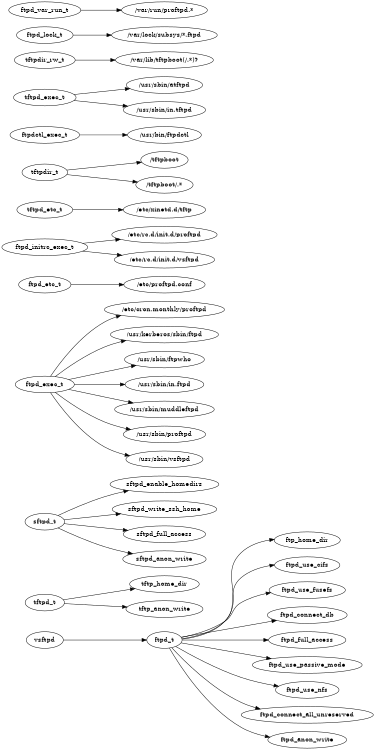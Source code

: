 // None
digraph ftp_test1_full {
rankdir=LR
size="8,5"
	vsftpd
	ftpd_t
		vsftpd -> ftpd_t
	ftp_home_dir
	ftpd_t
		ftpd_t -> ftp_home_dir
	ftpd_use_cifs
	ftpd_t
		ftpd_t -> ftpd_use_cifs
	ftpd_use_fusefs
	ftpd_t
		ftpd_t -> ftpd_use_fusefs
	ftpd_connect_db
	ftpd_t
		ftpd_t -> ftpd_connect_db
	ftpd_full_access
	ftpd_t
		ftpd_t -> ftpd_full_access
	tftp_home_dir
	tftpd_t
		tftpd_t -> tftp_home_dir
	sftpd_enable_homedirs
	sftpd_t
		sftpd_t -> sftpd_enable_homedirs
	ftpd_use_passive_mode
	ftpd_t
		ftpd_t -> ftpd_use_passive_mode
	sftpd_write_ssh_home
	sftpd_t
		sftpd_t -> sftpd_write_ssh_home
	ftpd_use_nfs
	ftpd_t
		ftpd_t -> ftpd_use_nfs
	ftpd_connect_all_unreserved
	ftpd_t
		ftpd_t -> ftpd_connect_all_unreserved
	sftpd_full_access
	sftpd_t
		sftpd_t -> sftpd_full_access
	tftp_anon_write
	tftpd_t
		tftpd_t -> tftp_anon_write
	ftpd_anon_write
	ftpd_t
		ftpd_t -> ftpd_anon_write
	sftpd_anon_write
	sftpd_t
		sftpd_t -> sftpd_anon_write
	"/etc/cron\.monthly/proftpd"
	ftpd_exec_t
		ftpd_exec_t -> "/etc/cron\.monthly/proftpd"
	"/etc/proftpd\.conf"
	ftpd_etc_t
		ftpd_etc_t -> "/etc/proftpd\.conf"
	"/etc/rc\.d/init\.d/proftpd"
	ftpd_initrc_exec_t
		ftpd_initrc_exec_t -> "/etc/rc\.d/init\.d/proftpd"
	"/etc/rc\.d/init\.d/vsftpd"
	ftpd_initrc_exec_t
		ftpd_initrc_exec_t -> "/etc/rc\.d/init\.d/vsftpd"
	"/etc/xinetd\.d/tftp"
	tftpd_etc_t
		tftpd_etc_t -> "/etc/xinetd\.d/tftp"
	"/tftpboot"
	tftpdir_t
		tftpdir_t -> "/tftpboot"
	"/tftpboot/.*"
	tftpdir_t
		tftpdir_t -> "/tftpboot/.*"
	"/usr/bin/ftpdctl"
	ftpdctl_exec_t
		ftpdctl_exec_t -> "/usr/bin/ftpdctl"
	"/usr/kerberos/sbin/ftpd"
	ftpd_exec_t
		ftpd_exec_t -> "/usr/kerberos/sbin/ftpd"
	"/usr/sbin/atftpd"
	tftpd_exec_t
		tftpd_exec_t -> "/usr/sbin/atftpd"
	"/usr/sbin/ftpwho"
	ftpd_exec_t
		ftpd_exec_t -> "/usr/sbin/ftpwho"
	"/usr/sbin/in\.ftpd"
	ftpd_exec_t
		ftpd_exec_t -> "/usr/sbin/in\.ftpd"
	"/usr/sbin/in\.tftpd"
	tftpd_exec_t
		tftpd_exec_t -> "/usr/sbin/in\.tftpd"
	"/usr/sbin/muddleftpd"
	ftpd_exec_t
		ftpd_exec_t -> "/usr/sbin/muddleftpd"
	"/usr/sbin/proftpd"
	ftpd_exec_t
		ftpd_exec_t -> "/usr/sbin/proftpd"
	"/usr/sbin/vsftpd"
	ftpd_exec_t
		ftpd_exec_t -> "/usr/sbin/vsftpd"
	"/var/lib/tftpboot(/.*)?"
	tftpdir_rw_t
		tftpdir_rw_t -> "/var/lib/tftpboot(/.*)?"
	"/var/lock/subsys/*.ftpd"
	ftpd_lock_t
		ftpd_lock_t -> "/var/lock/subsys/*.ftpd"
	"/var/run/proftpd.*"
	ftpd_var_run_t
		ftpd_var_run_t -> "/var/run/proftpd.*"
}